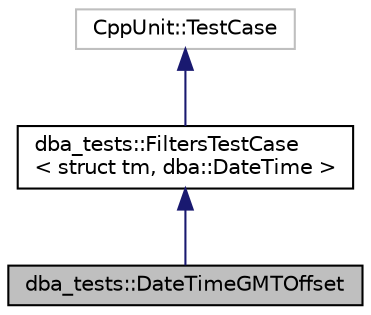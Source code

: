 digraph "dba_tests::DateTimeGMTOffset"
{
  edge [fontname="Helvetica",fontsize="10",labelfontname="Helvetica",labelfontsize="10"];
  node [fontname="Helvetica",fontsize="10",shape=record];
  Node1 [label="dba_tests::DateTimeGMTOffset",height=0.2,width=0.4,color="black", fillcolor="grey75", style="filled" fontcolor="black"];
  Node2 -> Node1 [dir="back",color="midnightblue",fontsize="10",style="solid",fontname="Helvetica"];
  Node2 [label="dba_tests::FiltersTestCase\l\< struct tm, dba::DateTime \>",height=0.2,width=0.4,color="black", fillcolor="white", style="filled",URL="$classdba__tests_1_1_filters_test_case.html"];
  Node3 -> Node2 [dir="back",color="midnightblue",fontsize="10",style="solid",fontname="Helvetica"];
  Node3 [label="CppUnit::TestCase",height=0.2,width=0.4,color="grey75", fillcolor="white", style="filled"];
}
